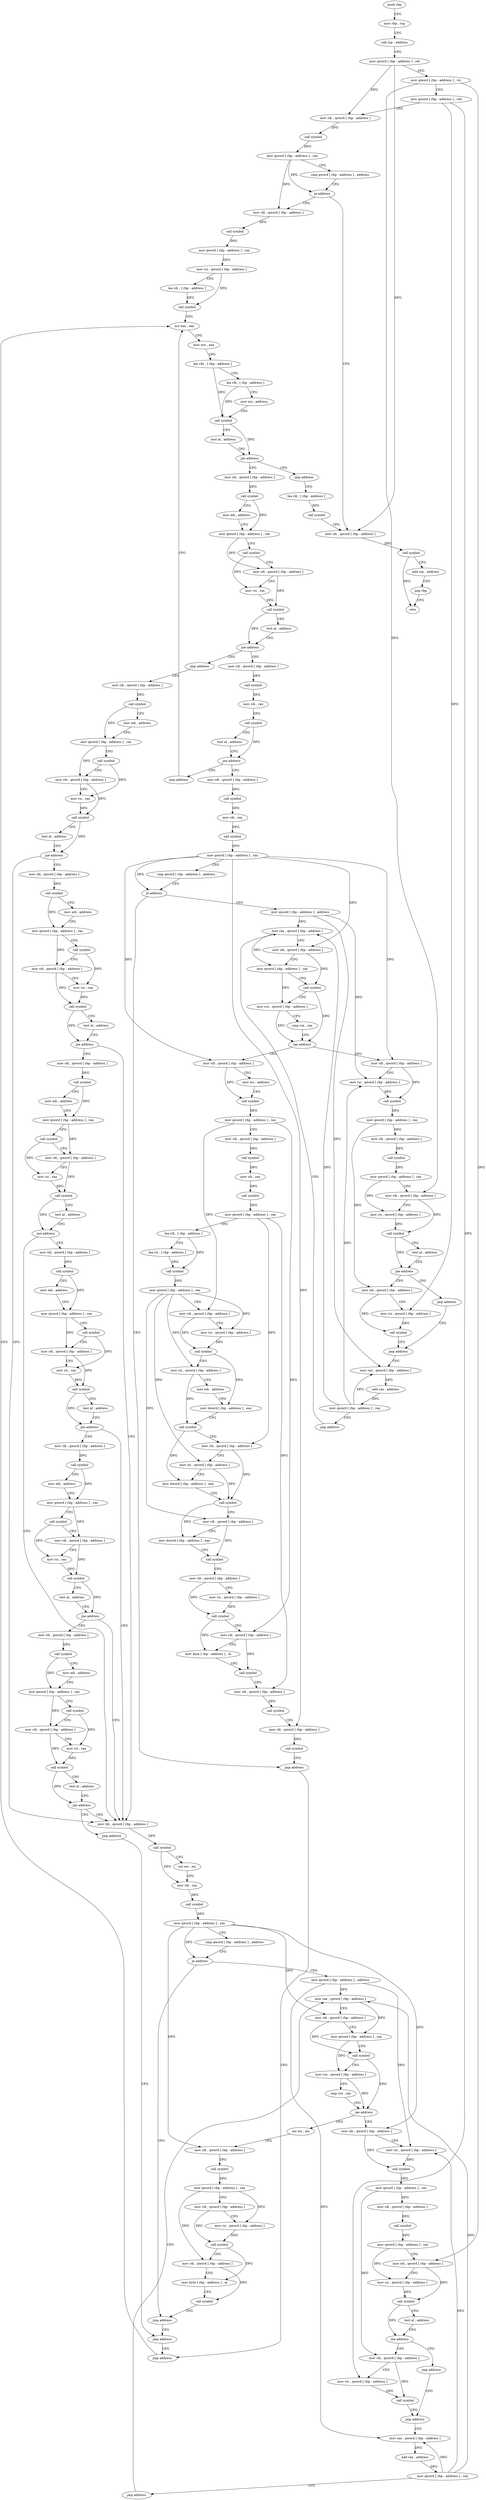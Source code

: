 digraph "func" {
"95952" [label = "push rbp" ]
"95953" [label = "mov rbp , rsp" ]
"95956" [label = "sub rsp , address" ]
"95963" [label = "mov qword [ rbp - address ] , rdi" ]
"95967" [label = "mov qword [ rbp - address ] , rsi" ]
"95971" [label = "mov qword [ rbp - address ] , rdx" ]
"95975" [label = "mov rdi , qword [ rbp - address ]" ]
"95979" [label = "call symbol" ]
"95984" [label = "mov qword [ rbp - address ] , rax" ]
"95988" [label = "cmp qword [ rbp - address ] , address" ]
"95993" [label = "je address" ]
"97075" [label = "mov rdi , qword [ rbp - address ]" ]
"95999" [label = "mov rdi , qword [ rbp - address ]" ]
"97079" [label = "call symbol" ]
"97084" [label = "add rsp , address" ]
"97091" [label = "pop rbp" ]
"97092" [label = "retn" ]
"96003" [label = "call symbol" ]
"96008" [label = "mov qword [ rbp - address ] , rax" ]
"96012" [label = "mov rsi , qword [ rbp - address ]" ]
"96016" [label = "lea rdi , [ rbp - address ]" ]
"96023" [label = "call symbol" ]
"96028" [label = "xor eax , eax" ]
"96069" [label = "mov rdi , qword [ rbp - address ]" ]
"96076" [label = "call symbol" ]
"96081" [label = "mov edi , address" ]
"96086" [label = "mov qword [ rbp - address ] , rax" ]
"96093" [label = "call symbol" ]
"96098" [label = "mov rdi , qword [ rbp - address ]" ]
"96105" [label = "mov rsi , rax" ]
"96108" [label = "call symbol" ]
"96113" [label = "test al , address" ]
"96115" [label = "jne address" ]
"96126" [label = "mov rdi , qword [ rbp - address ]" ]
"96121" [label = "jmp address" ]
"96064" [label = "jmp address" ]
"97063" [label = "lea rdi , [ rbp - address ]" ]
"96133" [label = "call symbol" ]
"96138" [label = "mov rdi , rax" ]
"96141" [label = "call symbol" ]
"96146" [label = "test al , address" ]
"96148" [label = "jne address" ]
"96159" [label = "mov rdi , qword [ rbp - address ]" ]
"96154" [label = "jmp address" ]
"96511" [label = "mov rdi , qword [ rbp - address ]" ]
"97070" [label = "call symbol" ]
"96166" [label = "call symbol" ]
"96171" [label = "mov rdi , rax" ]
"96174" [label = "call symbol" ]
"96179" [label = "mov qword [ rbp - address ] , rax" ]
"96183" [label = "cmp qword [ rbp - address ] , address" ]
"96188" [label = "je address" ]
"96506" [label = "jmp address" ]
"96194" [label = "mov qword [ rbp - address ] , address" ]
"96518" [label = "call symbol" ]
"96523" [label = "mov edi , address" ]
"96528" [label = "mov qword [ rbp - address ] , rax" ]
"96535" [label = "call symbol" ]
"96540" [label = "mov rdi , qword [ rbp - address ]" ]
"96547" [label = "mov rsi , rax" ]
"96550" [label = "call symbol" ]
"96555" [label = "test al , address" ]
"96557" [label = "jne address" ]
"96828" [label = "mov rdi , qword [ rbp - address ]" ]
"96563" [label = "mov rdi , qword [ rbp - address ]" ]
"97058" [label = "jmp address" ]
"96202" [label = "mov rax , qword [ rbp - address ]" ]
"96030" [label = "mov ecx , eax" ]
"96032" [label = "lea rdx , [ rbp - address ]" ]
"96039" [label = "lea rdi , [ rbp - address ]" ]
"96046" [label = "mov esi , address" ]
"96051" [label = "call symbol" ]
"96056" [label = "test al , address" ]
"96058" [label = "jne address" ]
"96835" [label = "call symbol" ]
"96840" [label = "xor esi , esi" ]
"96842" [label = "mov rdi , rax" ]
"96845" [label = "call symbol" ]
"96850" [label = "mov qword [ rbp - address ] , rax" ]
"96854" [label = "cmp qword [ rbp - address ] , address" ]
"96859" [label = "je address" ]
"97048" [label = "jmp address" ]
"96865" [label = "mov qword [ rbp - address ] , address" ]
"96570" [label = "call symbol" ]
"96575" [label = "mov edi , address" ]
"96580" [label = "mov qword [ rbp - address ] , rax" ]
"96587" [label = "call symbol" ]
"96592" [label = "mov rdi , qword [ rbp - address ]" ]
"96599" [label = "mov rsi , rax" ]
"96602" [label = "call symbol" ]
"96607" [label = "test al , address" ]
"96609" [label = "jne address" ]
"96615" [label = "mov rdi , qword [ rbp - address ]" ]
"96331" [label = "mov rdi , qword [ rbp - address ]" ]
"96335" [label = "mov esi , address" ]
"96340" [label = "call symbol" ]
"96345" [label = "mov qword [ rbp - address ] , rax" ]
"96349" [label = "mov rdi , qword [ rbp - address ]" ]
"96356" [label = "call symbol" ]
"96361" [label = "mov rdi , rax" ]
"96364" [label = "call symbol" ]
"96369" [label = "mov qword [ rbp - address ] , rax" ]
"96373" [label = "lea rdi , [ rbp - address ]" ]
"96377" [label = "lea rsi , [ rbp - address ]" ]
"96381" [label = "call symbol" ]
"96386" [label = "mov qword [ rbp - address ] , rax" ]
"96390" [label = "mov rdi , qword [ rbp - address ]" ]
"96394" [label = "mov rsi , qword [ rbp - address ]" ]
"96398" [label = "call symbol" ]
"96403" [label = "mov rsi , qword [ rbp - address ]" ]
"96407" [label = "mov edi , address" ]
"96412" [label = "mov dword [ rbp - address ] , eax" ]
"96418" [label = "call symbol" ]
"96423" [label = "mov rdi , qword [ rbp - address ]" ]
"96427" [label = "mov rsi , qword [ rbp - address ]" ]
"96431" [label = "mov dword [ rbp - address ] , eax" ]
"96437" [label = "call symbol" ]
"96442" [label = "mov rdi , qword [ rbp - address ]" ]
"96446" [label = "mov dword [ rbp - address ] , eax" ]
"96452" [label = "call symbol" ]
"96457" [label = "mov rdi , qword [ rbp - address ]" ]
"96464" [label = "mov rsi , qword [ rbp - address ]" ]
"96468" [label = "call symbol" ]
"96473" [label = "mov rdi , qword [ rbp - address ]" ]
"96477" [label = "mov byte [ rbp - address ] , al" ]
"96483" [label = "call symbol" ]
"96488" [label = "mov rdi , qword [ rbp - address ]" ]
"96492" [label = "call symbol" ]
"96497" [label = "mov rdi , qword [ rbp - address ]" ]
"96501" [label = "call symbol" ]
"96238" [label = "mov rdi , qword [ rbp - address ]" ]
"96242" [label = "mov rsi , qword [ rbp - address ]" ]
"96246" [label = "call symbol" ]
"96251" [label = "mov qword [ rbp - address ] , rax" ]
"96255" [label = "mov rdi , qword [ rbp - address ]" ]
"96259" [label = "call symbol" ]
"96264" [label = "mov qword [ rbp - address ] , rax" ]
"96268" [label = "mov rdi , qword [ rbp - address ]" ]
"96272" [label = "mov rsi , qword [ rbp - address ]" ]
"96276" [label = "call symbol" ]
"96281" [label = "test al , address" ]
"96283" [label = "jne address" ]
"96294" [label = "mov rdi , qword [ rbp - address ]" ]
"96289" [label = "jmp address" ]
"97053" [label = "jmp address" ]
"96873" [label = "mov rax , qword [ rbp - address ]" ]
"96622" [label = "call symbol" ]
"96627" [label = "mov edi , address" ]
"96632" [label = "mov qword [ rbp - address ] , rax" ]
"96639" [label = "call symbol" ]
"96644" [label = "mov rdi , qword [ rbp - address ]" ]
"96651" [label = "mov rsi , rax" ]
"96654" [label = "call symbol" ]
"96659" [label = "test al , address" ]
"96661" [label = "jne address" ]
"96667" [label = "mov rdi , qword [ rbp - address ]" ]
"96298" [label = "mov rsi , qword [ rbp - address ]" ]
"96302" [label = "call symbol" ]
"96307" [label = "jmp address" ]
"97002" [label = "xor esi , esi" ]
"97004" [label = "mov rdi , qword [ rbp - address ]" ]
"97008" [label = "call symbol" ]
"97013" [label = "mov qword [ rbp - address ] , rax" ]
"97017" [label = "mov rdi , qword [ rbp - address ]" ]
"97024" [label = "mov rsi , qword [ rbp - address ]" ]
"97028" [label = "call symbol" ]
"97033" [label = "mov rdi , qword [ rbp - address ]" ]
"97037" [label = "mov byte [ rbp - address ] , al" ]
"97043" [label = "call symbol" ]
"96909" [label = "mov rdi , qword [ rbp - address ]" ]
"96913" [label = "mov rsi , qword [ rbp - address ]" ]
"96917" [label = "call symbol" ]
"96922" [label = "mov qword [ rbp - address ] , rax" ]
"96926" [label = "mov rdi , qword [ rbp - address ]" ]
"96930" [label = "call symbol" ]
"96935" [label = "mov qword [ rbp - address ] , rax" ]
"96939" [label = "mov rdi , qword [ rbp - address ]" ]
"96943" [label = "mov rsi , qword [ rbp - address ]" ]
"96947" [label = "call symbol" ]
"96952" [label = "test al , address" ]
"96954" [label = "jne address" ]
"96965" [label = "mov rdi , qword [ rbp - address ]" ]
"96960" [label = "jmp address" ]
"96674" [label = "call symbol" ]
"96679" [label = "mov edi , address" ]
"96684" [label = "mov qword [ rbp - address ] , rax" ]
"96691" [label = "call symbol" ]
"96696" [label = "mov rdi , qword [ rbp - address ]" ]
"96703" [label = "mov rsi , rax" ]
"96706" [label = "call symbol" ]
"96711" [label = "test al , address" ]
"96713" [label = "jne address" ]
"96719" [label = "mov rdi , qword [ rbp - address ]" ]
"96312" [label = "mov rax , qword [ rbp - address ]" ]
"96316" [label = "add rax , address" ]
"96322" [label = "mov qword [ rbp - address ] , rax" ]
"96326" [label = "jmp address" ]
"96969" [label = "mov rsi , qword [ rbp - address ]" ]
"96973" [label = "call symbol" ]
"96978" [label = "jmp address" ]
"96726" [label = "call symbol" ]
"96731" [label = "mov edi , address" ]
"96736" [label = "mov qword [ rbp - address ] , rax" ]
"96743" [label = "call symbol" ]
"96748" [label = "mov rdi , qword [ rbp - address ]" ]
"96755" [label = "mov rsi , rax" ]
"96758" [label = "call symbol" ]
"96763" [label = "test al , address" ]
"96765" [label = "jne address" ]
"96771" [label = "mov rdi , qword [ rbp - address ]" ]
"96206" [label = "mov rdi , qword [ rbp - address ]" ]
"96210" [label = "mov qword [ rbp - address ] , rax" ]
"96217" [label = "call symbol" ]
"96222" [label = "mov rcx , qword [ rbp - address ]" ]
"96229" [label = "cmp rcx , rax" ]
"96232" [label = "jae address" ]
"96983" [label = "mov rax , qword [ rbp - address ]" ]
"96987" [label = "add rax , address" ]
"96993" [label = "mov qword [ rbp - address ] , rax" ]
"96997" [label = "jmp address" ]
"96778" [label = "call symbol" ]
"96783" [label = "mov edi , address" ]
"96788" [label = "mov qword [ rbp - address ] , rax" ]
"96795" [label = "call symbol" ]
"96800" [label = "mov rdi , qword [ rbp - address ]" ]
"96807" [label = "mov rsi , rax" ]
"96810" [label = "call symbol" ]
"96815" [label = "test al , address" ]
"96817" [label = "jne address" ]
"96823" [label = "jmp address" ]
"96877" [label = "mov rdi , qword [ rbp - address ]" ]
"96881" [label = "mov qword [ rbp - address ] , rax" ]
"96888" [label = "call symbol" ]
"96893" [label = "mov rcx , qword [ rbp - address ]" ]
"96900" [label = "cmp rcx , rax" ]
"96903" [label = "jae address" ]
"95952" -> "95953" [ label = "CFG" ]
"95953" -> "95956" [ label = "CFG" ]
"95956" -> "95963" [ label = "CFG" ]
"95963" -> "95967" [ label = "CFG" ]
"95963" -> "95975" [ label = "DFG" ]
"95963" -> "97075" [ label = "DFG" ]
"95967" -> "95971" [ label = "CFG" ]
"95967" -> "96268" [ label = "DFG" ]
"95967" -> "96939" [ label = "DFG" ]
"95971" -> "95975" [ label = "CFG" ]
"95971" -> "96298" [ label = "DFG" ]
"95971" -> "96969" [ label = "DFG" ]
"95975" -> "95979" [ label = "DFG" ]
"95979" -> "95984" [ label = "DFG" ]
"95984" -> "95988" [ label = "CFG" ]
"95984" -> "95993" [ label = "DFG" ]
"95984" -> "95999" [ label = "DFG" ]
"95988" -> "95993" [ label = "CFG" ]
"95993" -> "97075" [ label = "CFG" ]
"95993" -> "95999" [ label = "CFG" ]
"97075" -> "97079" [ label = "DFG" ]
"95999" -> "96003" [ label = "DFG" ]
"97079" -> "97084" [ label = "CFG" ]
"97079" -> "97092" [ label = "DFG" ]
"97084" -> "97091" [ label = "CFG" ]
"97091" -> "97092" [ label = "CFG" ]
"96003" -> "96008" [ label = "DFG" ]
"96008" -> "96012" [ label = "DFG" ]
"96012" -> "96016" [ label = "CFG" ]
"96012" -> "96023" [ label = "DFG" ]
"96016" -> "96023" [ label = "DFG" ]
"96023" -> "96028" [ label = "CFG" ]
"96028" -> "96030" [ label = "CFG" ]
"96069" -> "96076" [ label = "DFG" ]
"96076" -> "96081" [ label = "CFG" ]
"96076" -> "96086" [ label = "DFG" ]
"96081" -> "96086" [ label = "CFG" ]
"96086" -> "96093" [ label = "CFG" ]
"96086" -> "96098" [ label = "DFG" ]
"96093" -> "96098" [ label = "CFG" ]
"96093" -> "96105" [ label = "DFG" ]
"96098" -> "96105" [ label = "CFG" ]
"96098" -> "96108" [ label = "DFG" ]
"96105" -> "96108" [ label = "DFG" ]
"96108" -> "96113" [ label = "CFG" ]
"96108" -> "96115" [ label = "DFG" ]
"96113" -> "96115" [ label = "CFG" ]
"96115" -> "96126" [ label = "CFG" ]
"96115" -> "96121" [ label = "CFG" ]
"96126" -> "96133" [ label = "DFG" ]
"96121" -> "96511" [ label = "CFG" ]
"96064" -> "97063" [ label = "CFG" ]
"97063" -> "97070" [ label = "DFG" ]
"96133" -> "96138" [ label = "DFG" ]
"96138" -> "96141" [ label = "DFG" ]
"96141" -> "96146" [ label = "CFG" ]
"96141" -> "96148" [ label = "DFG" ]
"96146" -> "96148" [ label = "CFG" ]
"96148" -> "96159" [ label = "CFG" ]
"96148" -> "96154" [ label = "CFG" ]
"96159" -> "96166" [ label = "DFG" ]
"96154" -> "96028" [ label = "CFG" ]
"96511" -> "96518" [ label = "DFG" ]
"97070" -> "97075" [ label = "CFG" ]
"96166" -> "96171" [ label = "DFG" ]
"96171" -> "96174" [ label = "DFG" ]
"96174" -> "96179" [ label = "DFG" ]
"96179" -> "96183" [ label = "CFG" ]
"96179" -> "96188" [ label = "DFG" ]
"96179" -> "96206" [ label = "DFG" ]
"96179" -> "96331" [ label = "DFG" ]
"96179" -> "96497" [ label = "DFG" ]
"96179" -> "96238" [ label = "DFG" ]
"96183" -> "96188" [ label = "CFG" ]
"96188" -> "96506" [ label = "CFG" ]
"96188" -> "96194" [ label = "CFG" ]
"96506" -> "97058" [ label = "CFG" ]
"96194" -> "96202" [ label = "DFG" ]
"96194" -> "96242" [ label = "DFG" ]
"96194" -> "96312" [ label = "DFG" ]
"96518" -> "96523" [ label = "CFG" ]
"96518" -> "96528" [ label = "DFG" ]
"96523" -> "96528" [ label = "CFG" ]
"96528" -> "96535" [ label = "CFG" ]
"96528" -> "96540" [ label = "DFG" ]
"96535" -> "96540" [ label = "CFG" ]
"96535" -> "96547" [ label = "DFG" ]
"96540" -> "96547" [ label = "CFG" ]
"96540" -> "96550" [ label = "DFG" ]
"96547" -> "96550" [ label = "DFG" ]
"96550" -> "96555" [ label = "CFG" ]
"96550" -> "96557" [ label = "DFG" ]
"96555" -> "96557" [ label = "CFG" ]
"96557" -> "96828" [ label = "CFG" ]
"96557" -> "96563" [ label = "CFG" ]
"96828" -> "96835" [ label = "DFG" ]
"96563" -> "96570" [ label = "DFG" ]
"97058" -> "96028" [ label = "CFG" ]
"96202" -> "96206" [ label = "CFG" ]
"96202" -> "96210" [ label = "DFG" ]
"96030" -> "96032" [ label = "CFG" ]
"96032" -> "96039" [ label = "CFG" ]
"96032" -> "96051" [ label = "DFG" ]
"96039" -> "96046" [ label = "CFG" ]
"96039" -> "96051" [ label = "DFG" ]
"96046" -> "96051" [ label = "CFG" ]
"96051" -> "96056" [ label = "CFG" ]
"96051" -> "96058" [ label = "DFG" ]
"96056" -> "96058" [ label = "CFG" ]
"96058" -> "96069" [ label = "CFG" ]
"96058" -> "96064" [ label = "CFG" ]
"96835" -> "96840" [ label = "CFG" ]
"96835" -> "96842" [ label = "DFG" ]
"96840" -> "96842" [ label = "CFG" ]
"96842" -> "96845" [ label = "DFG" ]
"96845" -> "96850" [ label = "DFG" ]
"96850" -> "96854" [ label = "CFG" ]
"96850" -> "96859" [ label = "DFG" ]
"96850" -> "96877" [ label = "DFG" ]
"96850" -> "97004" [ label = "DFG" ]
"96850" -> "96909" [ label = "DFG" ]
"96854" -> "96859" [ label = "CFG" ]
"96859" -> "97048" [ label = "CFG" ]
"96859" -> "96865" [ label = "CFG" ]
"97048" -> "97053" [ label = "CFG" ]
"96865" -> "96873" [ label = "DFG" ]
"96865" -> "96913" [ label = "DFG" ]
"96865" -> "96983" [ label = "DFG" ]
"96570" -> "96575" [ label = "CFG" ]
"96570" -> "96580" [ label = "DFG" ]
"96575" -> "96580" [ label = "CFG" ]
"96580" -> "96587" [ label = "CFG" ]
"96580" -> "96592" [ label = "DFG" ]
"96587" -> "96592" [ label = "CFG" ]
"96587" -> "96599" [ label = "DFG" ]
"96592" -> "96599" [ label = "CFG" ]
"96592" -> "96602" [ label = "DFG" ]
"96599" -> "96602" [ label = "DFG" ]
"96602" -> "96607" [ label = "CFG" ]
"96602" -> "96609" [ label = "DFG" ]
"96607" -> "96609" [ label = "CFG" ]
"96609" -> "96828" [ label = "CFG" ]
"96609" -> "96615" [ label = "CFG" ]
"96615" -> "96622" [ label = "DFG" ]
"96331" -> "96335" [ label = "CFG" ]
"96331" -> "96340" [ label = "DFG" ]
"96335" -> "96340" [ label = "CFG" ]
"96340" -> "96345" [ label = "DFG" ]
"96345" -> "96349" [ label = "CFG" ]
"96345" -> "96390" [ label = "DFG" ]
"96345" -> "96473" [ label = "DFG" ]
"96349" -> "96356" [ label = "DFG" ]
"96356" -> "96361" [ label = "DFG" ]
"96361" -> "96364" [ label = "DFG" ]
"96364" -> "96369" [ label = "DFG" ]
"96369" -> "96373" [ label = "CFG" ]
"96369" -> "96423" [ label = "DFG" ]
"96369" -> "96488" [ label = "DFG" ]
"96373" -> "96377" [ label = "CFG" ]
"96373" -> "96381" [ label = "DFG" ]
"96377" -> "96381" [ label = "DFG" ]
"96381" -> "96386" [ label = "DFG" ]
"96386" -> "96390" [ label = "CFG" ]
"96386" -> "96394" [ label = "DFG" ]
"96386" -> "96403" [ label = "DFG" ]
"96386" -> "96427" [ label = "DFG" ]
"96386" -> "96442" [ label = "DFG" ]
"96390" -> "96394" [ label = "CFG" ]
"96390" -> "96398" [ label = "DFG" ]
"96394" -> "96398" [ label = "DFG" ]
"96398" -> "96403" [ label = "CFG" ]
"96398" -> "96412" [ label = "DFG" ]
"96403" -> "96407" [ label = "CFG" ]
"96403" -> "96418" [ label = "DFG" ]
"96407" -> "96412" [ label = "CFG" ]
"96412" -> "96418" [ label = "CFG" ]
"96418" -> "96423" [ label = "CFG" ]
"96418" -> "96431" [ label = "DFG" ]
"96423" -> "96427" [ label = "CFG" ]
"96423" -> "96437" [ label = "DFG" ]
"96427" -> "96431" [ label = "CFG" ]
"96427" -> "96437" [ label = "DFG" ]
"96431" -> "96437" [ label = "CFG" ]
"96437" -> "96442" [ label = "CFG" ]
"96437" -> "96446" [ label = "DFG" ]
"96442" -> "96446" [ label = "CFG" ]
"96442" -> "96452" [ label = "DFG" ]
"96446" -> "96452" [ label = "CFG" ]
"96452" -> "96457" [ label = "CFG" ]
"96457" -> "96464" [ label = "CFG" ]
"96457" -> "96468" [ label = "DFG" ]
"96464" -> "96468" [ label = "DFG" ]
"96468" -> "96473" [ label = "CFG" ]
"96468" -> "96477" [ label = "DFG" ]
"96473" -> "96477" [ label = "CFG" ]
"96473" -> "96483" [ label = "DFG" ]
"96477" -> "96483" [ label = "CFG" ]
"96483" -> "96488" [ label = "CFG" ]
"96488" -> "96492" [ label = "DFG" ]
"96492" -> "96497" [ label = "CFG" ]
"96497" -> "96501" [ label = "DFG" ]
"96501" -> "96506" [ label = "CFG" ]
"96238" -> "96242" [ label = "CFG" ]
"96238" -> "96246" [ label = "DFG" ]
"96242" -> "96246" [ label = "DFG" ]
"96246" -> "96251" [ label = "DFG" ]
"96251" -> "96255" [ label = "DFG" ]
"96251" -> "96294" [ label = "DFG" ]
"96255" -> "96259" [ label = "DFG" ]
"96259" -> "96264" [ label = "DFG" ]
"96264" -> "96268" [ label = "CFG" ]
"96264" -> "96272" [ label = "DFG" ]
"96268" -> "96272" [ label = "CFG" ]
"96268" -> "96276" [ label = "DFG" ]
"96272" -> "96276" [ label = "DFG" ]
"96276" -> "96281" [ label = "CFG" ]
"96276" -> "96283" [ label = "DFG" ]
"96281" -> "96283" [ label = "CFG" ]
"96283" -> "96294" [ label = "CFG" ]
"96283" -> "96289" [ label = "CFG" ]
"96294" -> "96298" [ label = "CFG" ]
"96294" -> "96302" [ label = "DFG" ]
"96289" -> "96307" [ label = "CFG" ]
"97053" -> "97058" [ label = "CFG" ]
"96873" -> "96877" [ label = "CFG" ]
"96873" -> "96881" [ label = "DFG" ]
"96622" -> "96627" [ label = "CFG" ]
"96622" -> "96632" [ label = "DFG" ]
"96627" -> "96632" [ label = "CFG" ]
"96632" -> "96639" [ label = "CFG" ]
"96632" -> "96644" [ label = "DFG" ]
"96639" -> "96644" [ label = "CFG" ]
"96639" -> "96651" [ label = "DFG" ]
"96644" -> "96651" [ label = "CFG" ]
"96644" -> "96654" [ label = "DFG" ]
"96651" -> "96654" [ label = "DFG" ]
"96654" -> "96659" [ label = "CFG" ]
"96654" -> "96661" [ label = "DFG" ]
"96659" -> "96661" [ label = "CFG" ]
"96661" -> "96828" [ label = "CFG" ]
"96661" -> "96667" [ label = "CFG" ]
"96667" -> "96674" [ label = "DFG" ]
"96298" -> "96302" [ label = "DFG" ]
"96302" -> "96307" [ label = "CFG" ]
"96307" -> "96312" [ label = "CFG" ]
"97002" -> "97004" [ label = "CFG" ]
"97004" -> "97008" [ label = "DFG" ]
"97008" -> "97013" [ label = "DFG" ]
"97013" -> "97017" [ label = "CFG" ]
"97013" -> "97024" [ label = "DFG" ]
"97013" -> "97033" [ label = "DFG" ]
"97017" -> "97024" [ label = "CFG" ]
"97017" -> "97028" [ label = "DFG" ]
"97024" -> "97028" [ label = "DFG" ]
"97028" -> "97033" [ label = "CFG" ]
"97028" -> "97037" [ label = "DFG" ]
"97033" -> "97037" [ label = "CFG" ]
"97033" -> "97043" [ label = "DFG" ]
"97037" -> "97043" [ label = "CFG" ]
"97043" -> "97048" [ label = "CFG" ]
"96909" -> "96913" [ label = "CFG" ]
"96909" -> "96917" [ label = "DFG" ]
"96913" -> "96917" [ label = "DFG" ]
"96917" -> "96922" [ label = "DFG" ]
"96922" -> "96926" [ label = "DFG" ]
"96922" -> "96965" [ label = "DFG" ]
"96926" -> "96930" [ label = "DFG" ]
"96930" -> "96935" [ label = "DFG" ]
"96935" -> "96939" [ label = "CFG" ]
"96935" -> "96943" [ label = "DFG" ]
"96939" -> "96943" [ label = "CFG" ]
"96939" -> "96947" [ label = "DFG" ]
"96943" -> "96947" [ label = "DFG" ]
"96947" -> "96952" [ label = "CFG" ]
"96947" -> "96954" [ label = "DFG" ]
"96952" -> "96954" [ label = "CFG" ]
"96954" -> "96965" [ label = "CFG" ]
"96954" -> "96960" [ label = "CFG" ]
"96965" -> "96969" [ label = "CFG" ]
"96965" -> "96973" [ label = "DFG" ]
"96960" -> "96978" [ label = "CFG" ]
"96674" -> "96679" [ label = "CFG" ]
"96674" -> "96684" [ label = "DFG" ]
"96679" -> "96684" [ label = "CFG" ]
"96684" -> "96691" [ label = "CFG" ]
"96684" -> "96696" [ label = "DFG" ]
"96691" -> "96696" [ label = "CFG" ]
"96691" -> "96703" [ label = "DFG" ]
"96696" -> "96703" [ label = "CFG" ]
"96696" -> "96706" [ label = "DFG" ]
"96703" -> "96706" [ label = "DFG" ]
"96706" -> "96711" [ label = "CFG" ]
"96706" -> "96713" [ label = "DFG" ]
"96711" -> "96713" [ label = "CFG" ]
"96713" -> "96828" [ label = "CFG" ]
"96713" -> "96719" [ label = "CFG" ]
"96719" -> "96726" [ label = "DFG" ]
"96312" -> "96316" [ label = "DFG" ]
"96316" -> "96322" [ label = "DFG" ]
"96322" -> "96326" [ label = "CFG" ]
"96322" -> "96202" [ label = "DFG" ]
"96322" -> "96242" [ label = "DFG" ]
"96322" -> "96312" [ label = "DFG" ]
"96326" -> "96202" [ label = "CFG" ]
"96969" -> "96973" [ label = "DFG" ]
"96973" -> "96978" [ label = "CFG" ]
"96978" -> "96983" [ label = "CFG" ]
"96726" -> "96731" [ label = "CFG" ]
"96726" -> "96736" [ label = "DFG" ]
"96731" -> "96736" [ label = "CFG" ]
"96736" -> "96743" [ label = "CFG" ]
"96736" -> "96748" [ label = "DFG" ]
"96743" -> "96748" [ label = "CFG" ]
"96743" -> "96755" [ label = "DFG" ]
"96748" -> "96755" [ label = "CFG" ]
"96748" -> "96758" [ label = "DFG" ]
"96755" -> "96758" [ label = "DFG" ]
"96758" -> "96763" [ label = "CFG" ]
"96758" -> "96765" [ label = "DFG" ]
"96763" -> "96765" [ label = "CFG" ]
"96765" -> "96828" [ label = "CFG" ]
"96765" -> "96771" [ label = "CFG" ]
"96771" -> "96778" [ label = "DFG" ]
"96206" -> "96210" [ label = "CFG" ]
"96206" -> "96217" [ label = "DFG" ]
"96210" -> "96217" [ label = "CFG" ]
"96210" -> "96222" [ label = "DFG" ]
"96217" -> "96222" [ label = "CFG" ]
"96217" -> "96232" [ label = "DFG" ]
"96222" -> "96229" [ label = "CFG" ]
"96222" -> "96232" [ label = "DFG" ]
"96229" -> "96232" [ label = "CFG" ]
"96232" -> "96331" [ label = "CFG" ]
"96232" -> "96238" [ label = "CFG" ]
"96983" -> "96987" [ label = "DFG" ]
"96987" -> "96993" [ label = "DFG" ]
"96993" -> "96997" [ label = "CFG" ]
"96993" -> "96873" [ label = "DFG" ]
"96993" -> "96913" [ label = "DFG" ]
"96993" -> "96983" [ label = "DFG" ]
"96997" -> "96873" [ label = "CFG" ]
"96778" -> "96783" [ label = "CFG" ]
"96778" -> "96788" [ label = "DFG" ]
"96783" -> "96788" [ label = "CFG" ]
"96788" -> "96795" [ label = "CFG" ]
"96788" -> "96800" [ label = "DFG" ]
"96795" -> "96800" [ label = "CFG" ]
"96795" -> "96807" [ label = "DFG" ]
"96800" -> "96807" [ label = "CFG" ]
"96800" -> "96810" [ label = "DFG" ]
"96807" -> "96810" [ label = "DFG" ]
"96810" -> "96815" [ label = "CFG" ]
"96810" -> "96817" [ label = "DFG" ]
"96815" -> "96817" [ label = "CFG" ]
"96817" -> "96828" [ label = "CFG" ]
"96817" -> "96823" [ label = "CFG" ]
"96823" -> "97053" [ label = "CFG" ]
"96877" -> "96881" [ label = "CFG" ]
"96877" -> "96888" [ label = "DFG" ]
"96881" -> "96888" [ label = "CFG" ]
"96881" -> "96893" [ label = "DFG" ]
"96888" -> "96893" [ label = "CFG" ]
"96888" -> "96903" [ label = "DFG" ]
"96893" -> "96900" [ label = "CFG" ]
"96893" -> "96903" [ label = "DFG" ]
"96900" -> "96903" [ label = "CFG" ]
"96903" -> "97002" [ label = "CFG" ]
"96903" -> "96909" [ label = "CFG" ]
}
